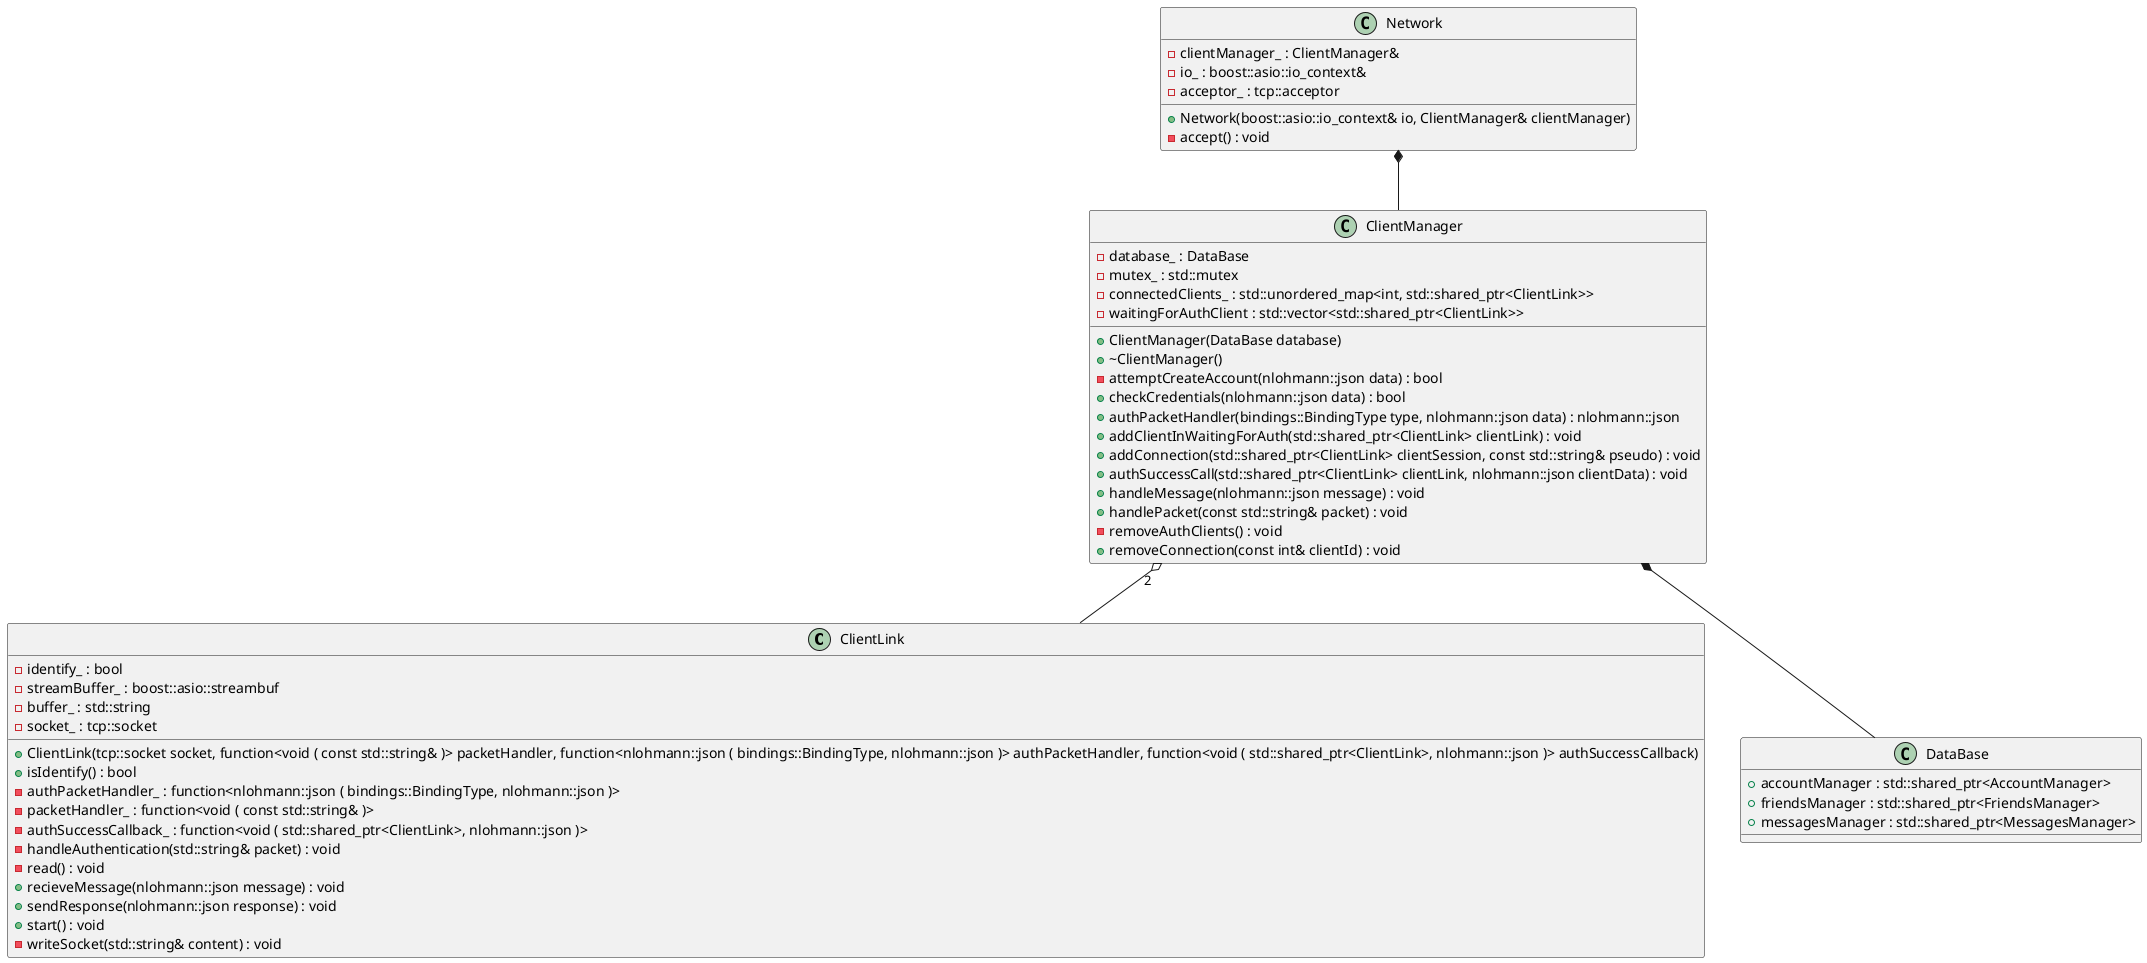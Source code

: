 @startuml NetworkClass





/' Objects '/

class ClientLink {
	+ClientLink(tcp::socket socket, function<void ( const std::string& )> packetHandler, function<nlohmann::json ( bindings::BindingType, nlohmann::json )> authPacketHandler, function<void ( std::shared_ptr<ClientLink>, nlohmann::json )> authSuccessCallback)
	-identify_ : bool
	+isIdentify() : bool
	-streamBuffer_ : boost::asio::streambuf
	-authPacketHandler_ : function<nlohmann::json ( bindings::BindingType, nlohmann::json )>
	-packetHandler_ : function<void ( const std::string& )>
	-authSuccessCallback_ : function<void ( std::shared_ptr<ClientLink>, nlohmann::json )>
	-buffer_ : std::string
	-socket_ : tcp::socket
	-handleAuthentication(std::string& packet) : void
	-read() : void
	+recieveMessage(nlohmann::json message) : void
	+sendResponse(nlohmann::json response) : void
	+start() : void
	-writeSocket(std::string& content) : void
}


class ClientManager {
	+ClientManager(DataBase database)
	+~ClientManager()
	-database_ : DataBase
	-attemptCreateAccount(nlohmann::json data) : bool
	+checkCredentials(nlohmann::json data) : bool
	+authPacketHandler(bindings::BindingType type, nlohmann::json data) : nlohmann::json
	-mutex_ : std::mutex
	-connectedClients_ : std::unordered_map<int, std::shared_ptr<ClientLink>>
	-waitingForAuthClient : std::vector<std::shared_ptr<ClientLink>>
	+addClientInWaitingForAuth(std::shared_ptr<ClientLink> clientLink) : void
	+addConnection(std::shared_ptr<ClientLink> clientSession, const std::string& pseudo) : void
	+authSuccessCall(std::shared_ptr<ClientLink> clientLink, nlohmann::json clientData) : void
	+handleMessage(nlohmann::json message) : void
	+handlePacket(const std::string& packet) : void
	-removeAuthClients() : void
	+removeConnection(const int& clientId) : void
}


class Network {
	+Network(boost::asio::io_context& io, ClientManager& clientManager)
	-clientManager_ : ClientManager&
	-io_ : boost::asio::io_context&
	-acceptor_ : tcp::acceptor
	-accept() : void
}


class DataBase {
	+accountManager : std::shared_ptr<AccountManager>
	+friendsManager : std::shared_ptr<FriendsManager>
	+messagesManager : std::shared_ptr<MessagesManager>
}





/' Inheritance relationships '/




/' Aggregation relationships '/

ClientManager "2" o-- ClientLink


ClientManager *-- DataBase


Network *-- ClientManager






/' Nested objects '/



@enduml
